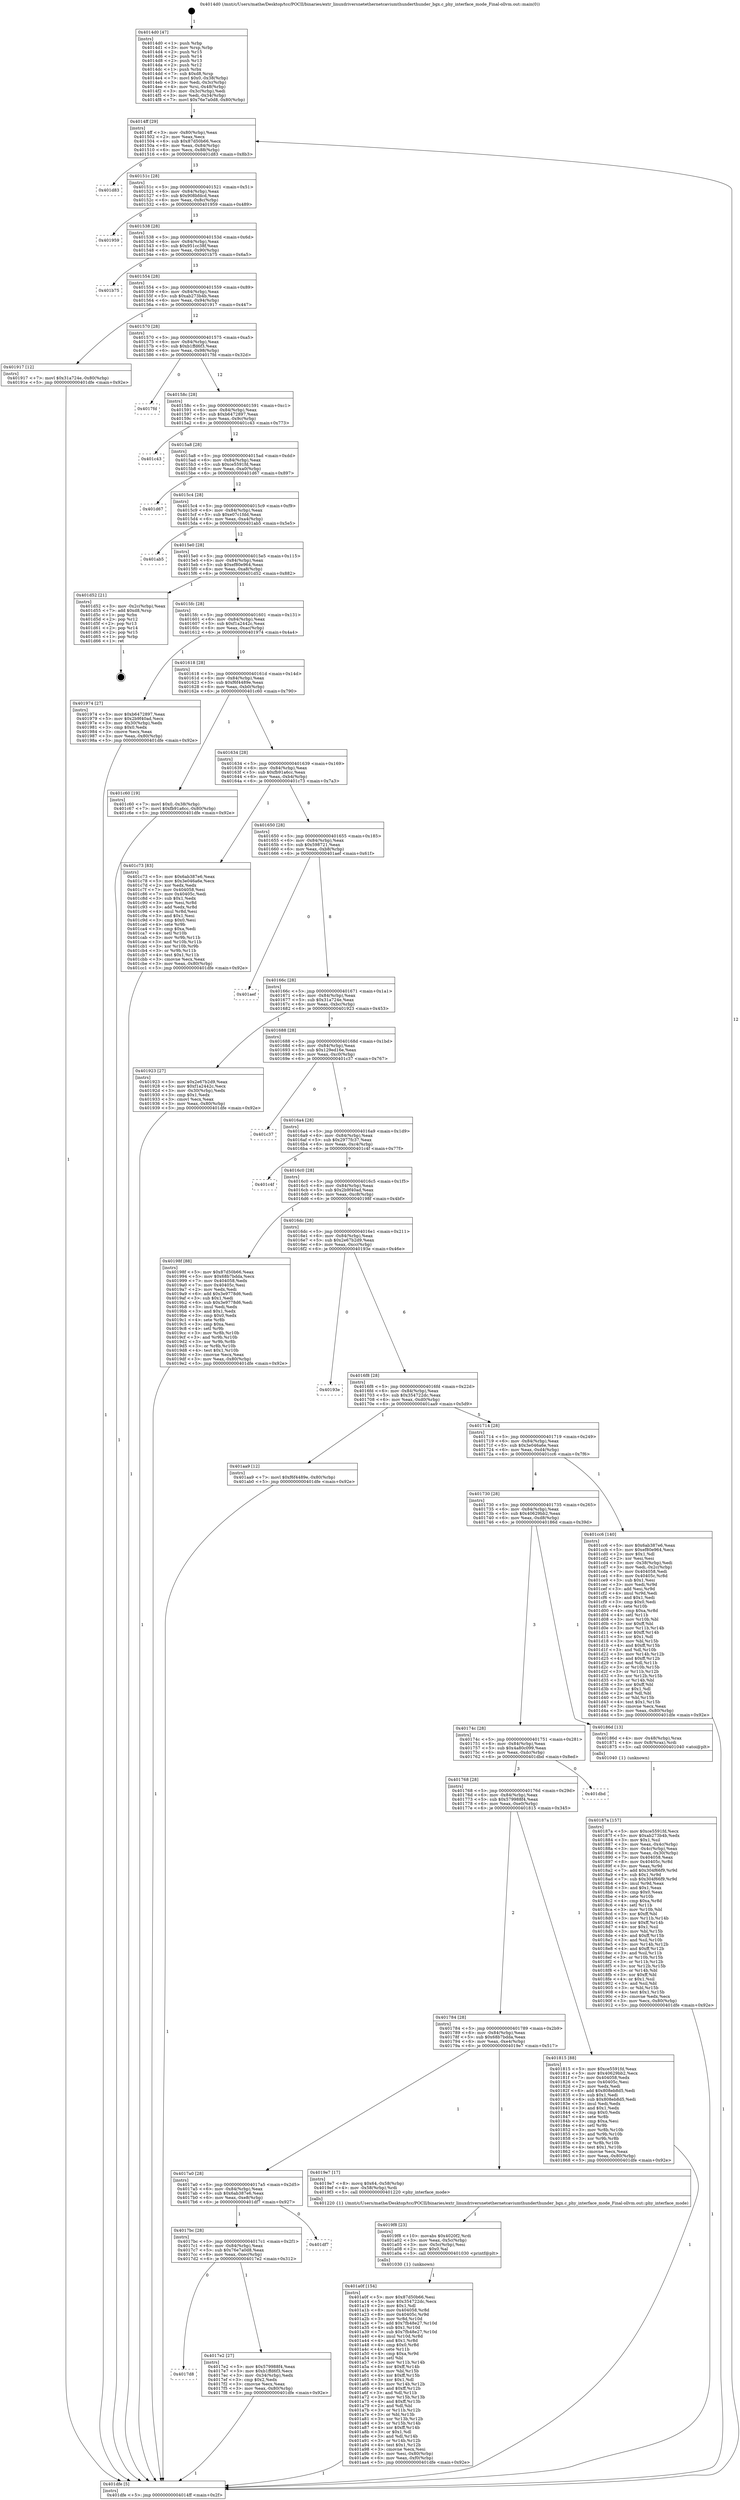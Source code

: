 digraph "0x4014d0" {
  label = "0x4014d0 (/mnt/c/Users/mathe/Desktop/tcc/POCII/binaries/extr_linuxdriversnetethernetcaviumthunderthunder_bgx.c_phy_interface_mode_Final-ollvm.out::main(0))"
  labelloc = "t"
  node[shape=record]

  Entry [label="",width=0.3,height=0.3,shape=circle,fillcolor=black,style=filled]
  "0x4014ff" [label="{
     0x4014ff [29]\l
     | [instrs]\l
     &nbsp;&nbsp;0x4014ff \<+3\>: mov -0x80(%rbp),%eax\l
     &nbsp;&nbsp;0x401502 \<+2\>: mov %eax,%ecx\l
     &nbsp;&nbsp;0x401504 \<+6\>: sub $0x87d50b66,%ecx\l
     &nbsp;&nbsp;0x40150a \<+6\>: mov %eax,-0x84(%rbp)\l
     &nbsp;&nbsp;0x401510 \<+6\>: mov %ecx,-0x88(%rbp)\l
     &nbsp;&nbsp;0x401516 \<+6\>: je 0000000000401d83 \<main+0x8b3\>\l
  }"]
  "0x401d83" [label="{
     0x401d83\l
  }", style=dashed]
  "0x40151c" [label="{
     0x40151c [28]\l
     | [instrs]\l
     &nbsp;&nbsp;0x40151c \<+5\>: jmp 0000000000401521 \<main+0x51\>\l
     &nbsp;&nbsp;0x401521 \<+6\>: mov -0x84(%rbp),%eax\l
     &nbsp;&nbsp;0x401527 \<+5\>: sub $0x908bfdcd,%eax\l
     &nbsp;&nbsp;0x40152c \<+6\>: mov %eax,-0x8c(%rbp)\l
     &nbsp;&nbsp;0x401532 \<+6\>: je 0000000000401959 \<main+0x489\>\l
  }"]
  Exit [label="",width=0.3,height=0.3,shape=circle,fillcolor=black,style=filled,peripheries=2]
  "0x401959" [label="{
     0x401959\l
  }", style=dashed]
  "0x401538" [label="{
     0x401538 [28]\l
     | [instrs]\l
     &nbsp;&nbsp;0x401538 \<+5\>: jmp 000000000040153d \<main+0x6d\>\l
     &nbsp;&nbsp;0x40153d \<+6\>: mov -0x84(%rbp),%eax\l
     &nbsp;&nbsp;0x401543 \<+5\>: sub $0x951cc38f,%eax\l
     &nbsp;&nbsp;0x401548 \<+6\>: mov %eax,-0x90(%rbp)\l
     &nbsp;&nbsp;0x40154e \<+6\>: je 0000000000401b75 \<main+0x6a5\>\l
  }"]
  "0x401a0f" [label="{
     0x401a0f [154]\l
     | [instrs]\l
     &nbsp;&nbsp;0x401a0f \<+5\>: mov $0x87d50b66,%esi\l
     &nbsp;&nbsp;0x401a14 \<+5\>: mov $0x354722dc,%ecx\l
     &nbsp;&nbsp;0x401a19 \<+2\>: mov $0x1,%dl\l
     &nbsp;&nbsp;0x401a1b \<+8\>: mov 0x404058,%r8d\l
     &nbsp;&nbsp;0x401a23 \<+8\>: mov 0x40405c,%r9d\l
     &nbsp;&nbsp;0x401a2b \<+3\>: mov %r8d,%r10d\l
     &nbsp;&nbsp;0x401a2e \<+7\>: add $0x7fb48e27,%r10d\l
     &nbsp;&nbsp;0x401a35 \<+4\>: sub $0x1,%r10d\l
     &nbsp;&nbsp;0x401a39 \<+7\>: sub $0x7fb48e27,%r10d\l
     &nbsp;&nbsp;0x401a40 \<+4\>: imul %r10d,%r8d\l
     &nbsp;&nbsp;0x401a44 \<+4\>: and $0x1,%r8d\l
     &nbsp;&nbsp;0x401a48 \<+4\>: cmp $0x0,%r8d\l
     &nbsp;&nbsp;0x401a4c \<+4\>: sete %r11b\l
     &nbsp;&nbsp;0x401a50 \<+4\>: cmp $0xa,%r9d\l
     &nbsp;&nbsp;0x401a54 \<+3\>: setl %bl\l
     &nbsp;&nbsp;0x401a57 \<+3\>: mov %r11b,%r14b\l
     &nbsp;&nbsp;0x401a5a \<+4\>: xor $0xff,%r14b\l
     &nbsp;&nbsp;0x401a5e \<+3\>: mov %bl,%r15b\l
     &nbsp;&nbsp;0x401a61 \<+4\>: xor $0xff,%r15b\l
     &nbsp;&nbsp;0x401a65 \<+3\>: xor $0x1,%dl\l
     &nbsp;&nbsp;0x401a68 \<+3\>: mov %r14b,%r12b\l
     &nbsp;&nbsp;0x401a6b \<+4\>: and $0xff,%r12b\l
     &nbsp;&nbsp;0x401a6f \<+3\>: and %dl,%r11b\l
     &nbsp;&nbsp;0x401a72 \<+3\>: mov %r15b,%r13b\l
     &nbsp;&nbsp;0x401a75 \<+4\>: and $0xff,%r13b\l
     &nbsp;&nbsp;0x401a79 \<+2\>: and %dl,%bl\l
     &nbsp;&nbsp;0x401a7b \<+3\>: or %r11b,%r12b\l
     &nbsp;&nbsp;0x401a7e \<+3\>: or %bl,%r13b\l
     &nbsp;&nbsp;0x401a81 \<+3\>: xor %r13b,%r12b\l
     &nbsp;&nbsp;0x401a84 \<+3\>: or %r15b,%r14b\l
     &nbsp;&nbsp;0x401a87 \<+4\>: xor $0xff,%r14b\l
     &nbsp;&nbsp;0x401a8b \<+3\>: or $0x1,%dl\l
     &nbsp;&nbsp;0x401a8e \<+3\>: and %dl,%r14b\l
     &nbsp;&nbsp;0x401a91 \<+3\>: or %r14b,%r12b\l
     &nbsp;&nbsp;0x401a94 \<+4\>: test $0x1,%r12b\l
     &nbsp;&nbsp;0x401a98 \<+3\>: cmovne %ecx,%esi\l
     &nbsp;&nbsp;0x401a9b \<+3\>: mov %esi,-0x80(%rbp)\l
     &nbsp;&nbsp;0x401a9e \<+6\>: mov %eax,-0xf0(%rbp)\l
     &nbsp;&nbsp;0x401aa4 \<+5\>: jmp 0000000000401dfe \<main+0x92e\>\l
  }"]
  "0x401b75" [label="{
     0x401b75\l
  }", style=dashed]
  "0x401554" [label="{
     0x401554 [28]\l
     | [instrs]\l
     &nbsp;&nbsp;0x401554 \<+5\>: jmp 0000000000401559 \<main+0x89\>\l
     &nbsp;&nbsp;0x401559 \<+6\>: mov -0x84(%rbp),%eax\l
     &nbsp;&nbsp;0x40155f \<+5\>: sub $0xab273b4b,%eax\l
     &nbsp;&nbsp;0x401564 \<+6\>: mov %eax,-0x94(%rbp)\l
     &nbsp;&nbsp;0x40156a \<+6\>: je 0000000000401917 \<main+0x447\>\l
  }"]
  "0x4019f8" [label="{
     0x4019f8 [23]\l
     | [instrs]\l
     &nbsp;&nbsp;0x4019f8 \<+10\>: movabs $0x4020f2,%rdi\l
     &nbsp;&nbsp;0x401a02 \<+3\>: mov %eax,-0x5c(%rbp)\l
     &nbsp;&nbsp;0x401a05 \<+3\>: mov -0x5c(%rbp),%esi\l
     &nbsp;&nbsp;0x401a08 \<+2\>: mov $0x0,%al\l
     &nbsp;&nbsp;0x401a0a \<+5\>: call 0000000000401030 \<printf@plt\>\l
     | [calls]\l
     &nbsp;&nbsp;0x401030 \{1\} (unknown)\l
  }"]
  "0x401917" [label="{
     0x401917 [12]\l
     | [instrs]\l
     &nbsp;&nbsp;0x401917 \<+7\>: movl $0x31a724e,-0x80(%rbp)\l
     &nbsp;&nbsp;0x40191e \<+5\>: jmp 0000000000401dfe \<main+0x92e\>\l
  }"]
  "0x401570" [label="{
     0x401570 [28]\l
     | [instrs]\l
     &nbsp;&nbsp;0x401570 \<+5\>: jmp 0000000000401575 \<main+0xa5\>\l
     &nbsp;&nbsp;0x401575 \<+6\>: mov -0x84(%rbp),%eax\l
     &nbsp;&nbsp;0x40157b \<+5\>: sub $0xb1ffd6f3,%eax\l
     &nbsp;&nbsp;0x401580 \<+6\>: mov %eax,-0x98(%rbp)\l
     &nbsp;&nbsp;0x401586 \<+6\>: je 00000000004017fd \<main+0x32d\>\l
  }"]
  "0x40187a" [label="{
     0x40187a [157]\l
     | [instrs]\l
     &nbsp;&nbsp;0x40187a \<+5\>: mov $0xce5591fd,%ecx\l
     &nbsp;&nbsp;0x40187f \<+5\>: mov $0xab273b4b,%edx\l
     &nbsp;&nbsp;0x401884 \<+3\>: mov $0x1,%sil\l
     &nbsp;&nbsp;0x401887 \<+3\>: mov %eax,-0x4c(%rbp)\l
     &nbsp;&nbsp;0x40188a \<+3\>: mov -0x4c(%rbp),%eax\l
     &nbsp;&nbsp;0x40188d \<+3\>: mov %eax,-0x30(%rbp)\l
     &nbsp;&nbsp;0x401890 \<+7\>: mov 0x404058,%eax\l
     &nbsp;&nbsp;0x401897 \<+8\>: mov 0x40405c,%r8d\l
     &nbsp;&nbsp;0x40189f \<+3\>: mov %eax,%r9d\l
     &nbsp;&nbsp;0x4018a2 \<+7\>: add $0x304f66f9,%r9d\l
     &nbsp;&nbsp;0x4018a9 \<+4\>: sub $0x1,%r9d\l
     &nbsp;&nbsp;0x4018ad \<+7\>: sub $0x304f66f9,%r9d\l
     &nbsp;&nbsp;0x4018b4 \<+4\>: imul %r9d,%eax\l
     &nbsp;&nbsp;0x4018b8 \<+3\>: and $0x1,%eax\l
     &nbsp;&nbsp;0x4018bb \<+3\>: cmp $0x0,%eax\l
     &nbsp;&nbsp;0x4018be \<+4\>: sete %r10b\l
     &nbsp;&nbsp;0x4018c2 \<+4\>: cmp $0xa,%r8d\l
     &nbsp;&nbsp;0x4018c6 \<+4\>: setl %r11b\l
     &nbsp;&nbsp;0x4018ca \<+3\>: mov %r10b,%bl\l
     &nbsp;&nbsp;0x4018cd \<+3\>: xor $0xff,%bl\l
     &nbsp;&nbsp;0x4018d0 \<+3\>: mov %r11b,%r14b\l
     &nbsp;&nbsp;0x4018d3 \<+4\>: xor $0xff,%r14b\l
     &nbsp;&nbsp;0x4018d7 \<+4\>: xor $0x1,%sil\l
     &nbsp;&nbsp;0x4018db \<+3\>: mov %bl,%r15b\l
     &nbsp;&nbsp;0x4018de \<+4\>: and $0xff,%r15b\l
     &nbsp;&nbsp;0x4018e2 \<+3\>: and %sil,%r10b\l
     &nbsp;&nbsp;0x4018e5 \<+3\>: mov %r14b,%r12b\l
     &nbsp;&nbsp;0x4018e8 \<+4\>: and $0xff,%r12b\l
     &nbsp;&nbsp;0x4018ec \<+3\>: and %sil,%r11b\l
     &nbsp;&nbsp;0x4018ef \<+3\>: or %r10b,%r15b\l
     &nbsp;&nbsp;0x4018f2 \<+3\>: or %r11b,%r12b\l
     &nbsp;&nbsp;0x4018f5 \<+3\>: xor %r12b,%r15b\l
     &nbsp;&nbsp;0x4018f8 \<+3\>: or %r14b,%bl\l
     &nbsp;&nbsp;0x4018fb \<+3\>: xor $0xff,%bl\l
     &nbsp;&nbsp;0x4018fe \<+4\>: or $0x1,%sil\l
     &nbsp;&nbsp;0x401902 \<+3\>: and %sil,%bl\l
     &nbsp;&nbsp;0x401905 \<+3\>: or %bl,%r15b\l
     &nbsp;&nbsp;0x401908 \<+4\>: test $0x1,%r15b\l
     &nbsp;&nbsp;0x40190c \<+3\>: cmovne %edx,%ecx\l
     &nbsp;&nbsp;0x40190f \<+3\>: mov %ecx,-0x80(%rbp)\l
     &nbsp;&nbsp;0x401912 \<+5\>: jmp 0000000000401dfe \<main+0x92e\>\l
  }"]
  "0x4017fd" [label="{
     0x4017fd\l
  }", style=dashed]
  "0x40158c" [label="{
     0x40158c [28]\l
     | [instrs]\l
     &nbsp;&nbsp;0x40158c \<+5\>: jmp 0000000000401591 \<main+0xc1\>\l
     &nbsp;&nbsp;0x401591 \<+6\>: mov -0x84(%rbp),%eax\l
     &nbsp;&nbsp;0x401597 \<+5\>: sub $0xb6472897,%eax\l
     &nbsp;&nbsp;0x40159c \<+6\>: mov %eax,-0x9c(%rbp)\l
     &nbsp;&nbsp;0x4015a2 \<+6\>: je 0000000000401c43 \<main+0x773\>\l
  }"]
  "0x4014d0" [label="{
     0x4014d0 [47]\l
     | [instrs]\l
     &nbsp;&nbsp;0x4014d0 \<+1\>: push %rbp\l
     &nbsp;&nbsp;0x4014d1 \<+3\>: mov %rsp,%rbp\l
     &nbsp;&nbsp;0x4014d4 \<+2\>: push %r15\l
     &nbsp;&nbsp;0x4014d6 \<+2\>: push %r14\l
     &nbsp;&nbsp;0x4014d8 \<+2\>: push %r13\l
     &nbsp;&nbsp;0x4014da \<+2\>: push %r12\l
     &nbsp;&nbsp;0x4014dc \<+1\>: push %rbx\l
     &nbsp;&nbsp;0x4014dd \<+7\>: sub $0xd8,%rsp\l
     &nbsp;&nbsp;0x4014e4 \<+7\>: movl $0x0,-0x38(%rbp)\l
     &nbsp;&nbsp;0x4014eb \<+3\>: mov %edi,-0x3c(%rbp)\l
     &nbsp;&nbsp;0x4014ee \<+4\>: mov %rsi,-0x48(%rbp)\l
     &nbsp;&nbsp;0x4014f2 \<+3\>: mov -0x3c(%rbp),%edi\l
     &nbsp;&nbsp;0x4014f5 \<+3\>: mov %edi,-0x34(%rbp)\l
     &nbsp;&nbsp;0x4014f8 \<+7\>: movl $0x76e7a0d8,-0x80(%rbp)\l
  }"]
  "0x401c43" [label="{
     0x401c43\l
  }", style=dashed]
  "0x4015a8" [label="{
     0x4015a8 [28]\l
     | [instrs]\l
     &nbsp;&nbsp;0x4015a8 \<+5\>: jmp 00000000004015ad \<main+0xdd\>\l
     &nbsp;&nbsp;0x4015ad \<+6\>: mov -0x84(%rbp),%eax\l
     &nbsp;&nbsp;0x4015b3 \<+5\>: sub $0xce5591fd,%eax\l
     &nbsp;&nbsp;0x4015b8 \<+6\>: mov %eax,-0xa0(%rbp)\l
     &nbsp;&nbsp;0x4015be \<+6\>: je 0000000000401d67 \<main+0x897\>\l
  }"]
  "0x401dfe" [label="{
     0x401dfe [5]\l
     | [instrs]\l
     &nbsp;&nbsp;0x401dfe \<+5\>: jmp 00000000004014ff \<main+0x2f\>\l
  }"]
  "0x401d67" [label="{
     0x401d67\l
  }", style=dashed]
  "0x4015c4" [label="{
     0x4015c4 [28]\l
     | [instrs]\l
     &nbsp;&nbsp;0x4015c4 \<+5\>: jmp 00000000004015c9 \<main+0xf9\>\l
     &nbsp;&nbsp;0x4015c9 \<+6\>: mov -0x84(%rbp),%eax\l
     &nbsp;&nbsp;0x4015cf \<+5\>: sub $0xe07c1fdd,%eax\l
     &nbsp;&nbsp;0x4015d4 \<+6\>: mov %eax,-0xa4(%rbp)\l
     &nbsp;&nbsp;0x4015da \<+6\>: je 0000000000401ab5 \<main+0x5e5\>\l
  }"]
  "0x4017d8" [label="{
     0x4017d8\l
  }", style=dashed]
  "0x401ab5" [label="{
     0x401ab5\l
  }", style=dashed]
  "0x4015e0" [label="{
     0x4015e0 [28]\l
     | [instrs]\l
     &nbsp;&nbsp;0x4015e0 \<+5\>: jmp 00000000004015e5 \<main+0x115\>\l
     &nbsp;&nbsp;0x4015e5 \<+6\>: mov -0x84(%rbp),%eax\l
     &nbsp;&nbsp;0x4015eb \<+5\>: sub $0xef80e964,%eax\l
     &nbsp;&nbsp;0x4015f0 \<+6\>: mov %eax,-0xa8(%rbp)\l
     &nbsp;&nbsp;0x4015f6 \<+6\>: je 0000000000401d52 \<main+0x882\>\l
  }"]
  "0x4017e2" [label="{
     0x4017e2 [27]\l
     | [instrs]\l
     &nbsp;&nbsp;0x4017e2 \<+5\>: mov $0x579988f4,%eax\l
     &nbsp;&nbsp;0x4017e7 \<+5\>: mov $0xb1ffd6f3,%ecx\l
     &nbsp;&nbsp;0x4017ec \<+3\>: mov -0x34(%rbp),%edx\l
     &nbsp;&nbsp;0x4017ef \<+3\>: cmp $0x2,%edx\l
     &nbsp;&nbsp;0x4017f2 \<+3\>: cmovne %ecx,%eax\l
     &nbsp;&nbsp;0x4017f5 \<+3\>: mov %eax,-0x80(%rbp)\l
     &nbsp;&nbsp;0x4017f8 \<+5\>: jmp 0000000000401dfe \<main+0x92e\>\l
  }"]
  "0x401d52" [label="{
     0x401d52 [21]\l
     | [instrs]\l
     &nbsp;&nbsp;0x401d52 \<+3\>: mov -0x2c(%rbp),%eax\l
     &nbsp;&nbsp;0x401d55 \<+7\>: add $0xd8,%rsp\l
     &nbsp;&nbsp;0x401d5c \<+1\>: pop %rbx\l
     &nbsp;&nbsp;0x401d5d \<+2\>: pop %r12\l
     &nbsp;&nbsp;0x401d5f \<+2\>: pop %r13\l
     &nbsp;&nbsp;0x401d61 \<+2\>: pop %r14\l
     &nbsp;&nbsp;0x401d63 \<+2\>: pop %r15\l
     &nbsp;&nbsp;0x401d65 \<+1\>: pop %rbp\l
     &nbsp;&nbsp;0x401d66 \<+1\>: ret\l
  }"]
  "0x4015fc" [label="{
     0x4015fc [28]\l
     | [instrs]\l
     &nbsp;&nbsp;0x4015fc \<+5\>: jmp 0000000000401601 \<main+0x131\>\l
     &nbsp;&nbsp;0x401601 \<+6\>: mov -0x84(%rbp),%eax\l
     &nbsp;&nbsp;0x401607 \<+5\>: sub $0xf1a2442c,%eax\l
     &nbsp;&nbsp;0x40160c \<+6\>: mov %eax,-0xac(%rbp)\l
     &nbsp;&nbsp;0x401612 \<+6\>: je 0000000000401974 \<main+0x4a4\>\l
  }"]
  "0x4017bc" [label="{
     0x4017bc [28]\l
     | [instrs]\l
     &nbsp;&nbsp;0x4017bc \<+5\>: jmp 00000000004017c1 \<main+0x2f1\>\l
     &nbsp;&nbsp;0x4017c1 \<+6\>: mov -0x84(%rbp),%eax\l
     &nbsp;&nbsp;0x4017c7 \<+5\>: sub $0x76e7a0d8,%eax\l
     &nbsp;&nbsp;0x4017cc \<+6\>: mov %eax,-0xec(%rbp)\l
     &nbsp;&nbsp;0x4017d2 \<+6\>: je 00000000004017e2 \<main+0x312\>\l
  }"]
  "0x401974" [label="{
     0x401974 [27]\l
     | [instrs]\l
     &nbsp;&nbsp;0x401974 \<+5\>: mov $0xb6472897,%eax\l
     &nbsp;&nbsp;0x401979 \<+5\>: mov $0x2b9f40ad,%ecx\l
     &nbsp;&nbsp;0x40197e \<+3\>: mov -0x30(%rbp),%edx\l
     &nbsp;&nbsp;0x401981 \<+3\>: cmp $0x0,%edx\l
     &nbsp;&nbsp;0x401984 \<+3\>: cmove %ecx,%eax\l
     &nbsp;&nbsp;0x401987 \<+3\>: mov %eax,-0x80(%rbp)\l
     &nbsp;&nbsp;0x40198a \<+5\>: jmp 0000000000401dfe \<main+0x92e\>\l
  }"]
  "0x401618" [label="{
     0x401618 [28]\l
     | [instrs]\l
     &nbsp;&nbsp;0x401618 \<+5\>: jmp 000000000040161d \<main+0x14d\>\l
     &nbsp;&nbsp;0x40161d \<+6\>: mov -0x84(%rbp),%eax\l
     &nbsp;&nbsp;0x401623 \<+5\>: sub $0xf6f4489e,%eax\l
     &nbsp;&nbsp;0x401628 \<+6\>: mov %eax,-0xb0(%rbp)\l
     &nbsp;&nbsp;0x40162e \<+6\>: je 0000000000401c60 \<main+0x790\>\l
  }"]
  "0x401df7" [label="{
     0x401df7\l
  }", style=dashed]
  "0x401c60" [label="{
     0x401c60 [19]\l
     | [instrs]\l
     &nbsp;&nbsp;0x401c60 \<+7\>: movl $0x0,-0x38(%rbp)\l
     &nbsp;&nbsp;0x401c67 \<+7\>: movl $0xfb91a6cc,-0x80(%rbp)\l
     &nbsp;&nbsp;0x401c6e \<+5\>: jmp 0000000000401dfe \<main+0x92e\>\l
  }"]
  "0x401634" [label="{
     0x401634 [28]\l
     | [instrs]\l
     &nbsp;&nbsp;0x401634 \<+5\>: jmp 0000000000401639 \<main+0x169\>\l
     &nbsp;&nbsp;0x401639 \<+6\>: mov -0x84(%rbp),%eax\l
     &nbsp;&nbsp;0x40163f \<+5\>: sub $0xfb91a6cc,%eax\l
     &nbsp;&nbsp;0x401644 \<+6\>: mov %eax,-0xb4(%rbp)\l
     &nbsp;&nbsp;0x40164a \<+6\>: je 0000000000401c73 \<main+0x7a3\>\l
  }"]
  "0x4017a0" [label="{
     0x4017a0 [28]\l
     | [instrs]\l
     &nbsp;&nbsp;0x4017a0 \<+5\>: jmp 00000000004017a5 \<main+0x2d5\>\l
     &nbsp;&nbsp;0x4017a5 \<+6\>: mov -0x84(%rbp),%eax\l
     &nbsp;&nbsp;0x4017ab \<+5\>: sub $0x6ab387e6,%eax\l
     &nbsp;&nbsp;0x4017b0 \<+6\>: mov %eax,-0xe8(%rbp)\l
     &nbsp;&nbsp;0x4017b6 \<+6\>: je 0000000000401df7 \<main+0x927\>\l
  }"]
  "0x401c73" [label="{
     0x401c73 [83]\l
     | [instrs]\l
     &nbsp;&nbsp;0x401c73 \<+5\>: mov $0x6ab387e6,%eax\l
     &nbsp;&nbsp;0x401c78 \<+5\>: mov $0x3e046a6e,%ecx\l
     &nbsp;&nbsp;0x401c7d \<+2\>: xor %edx,%edx\l
     &nbsp;&nbsp;0x401c7f \<+7\>: mov 0x404058,%esi\l
     &nbsp;&nbsp;0x401c86 \<+7\>: mov 0x40405c,%edi\l
     &nbsp;&nbsp;0x401c8d \<+3\>: sub $0x1,%edx\l
     &nbsp;&nbsp;0x401c90 \<+3\>: mov %esi,%r8d\l
     &nbsp;&nbsp;0x401c93 \<+3\>: add %edx,%r8d\l
     &nbsp;&nbsp;0x401c96 \<+4\>: imul %r8d,%esi\l
     &nbsp;&nbsp;0x401c9a \<+3\>: and $0x1,%esi\l
     &nbsp;&nbsp;0x401c9d \<+3\>: cmp $0x0,%esi\l
     &nbsp;&nbsp;0x401ca0 \<+4\>: sete %r9b\l
     &nbsp;&nbsp;0x401ca4 \<+3\>: cmp $0xa,%edi\l
     &nbsp;&nbsp;0x401ca7 \<+4\>: setl %r10b\l
     &nbsp;&nbsp;0x401cab \<+3\>: mov %r9b,%r11b\l
     &nbsp;&nbsp;0x401cae \<+3\>: and %r10b,%r11b\l
     &nbsp;&nbsp;0x401cb1 \<+3\>: xor %r10b,%r9b\l
     &nbsp;&nbsp;0x401cb4 \<+3\>: or %r9b,%r11b\l
     &nbsp;&nbsp;0x401cb7 \<+4\>: test $0x1,%r11b\l
     &nbsp;&nbsp;0x401cbb \<+3\>: cmovne %ecx,%eax\l
     &nbsp;&nbsp;0x401cbe \<+3\>: mov %eax,-0x80(%rbp)\l
     &nbsp;&nbsp;0x401cc1 \<+5\>: jmp 0000000000401dfe \<main+0x92e\>\l
  }"]
  "0x401650" [label="{
     0x401650 [28]\l
     | [instrs]\l
     &nbsp;&nbsp;0x401650 \<+5\>: jmp 0000000000401655 \<main+0x185\>\l
     &nbsp;&nbsp;0x401655 \<+6\>: mov -0x84(%rbp),%eax\l
     &nbsp;&nbsp;0x40165b \<+5\>: sub $0x598721,%eax\l
     &nbsp;&nbsp;0x401660 \<+6\>: mov %eax,-0xb8(%rbp)\l
     &nbsp;&nbsp;0x401666 \<+6\>: je 0000000000401aef \<main+0x61f\>\l
  }"]
  "0x4019e7" [label="{
     0x4019e7 [17]\l
     | [instrs]\l
     &nbsp;&nbsp;0x4019e7 \<+8\>: movq $0x64,-0x58(%rbp)\l
     &nbsp;&nbsp;0x4019ef \<+4\>: mov -0x58(%rbp),%rdi\l
     &nbsp;&nbsp;0x4019f3 \<+5\>: call 0000000000401220 \<phy_interface_mode\>\l
     | [calls]\l
     &nbsp;&nbsp;0x401220 \{1\} (/mnt/c/Users/mathe/Desktop/tcc/POCII/binaries/extr_linuxdriversnetethernetcaviumthunderthunder_bgx.c_phy_interface_mode_Final-ollvm.out::phy_interface_mode)\l
  }"]
  "0x401aef" [label="{
     0x401aef\l
  }", style=dashed]
  "0x40166c" [label="{
     0x40166c [28]\l
     | [instrs]\l
     &nbsp;&nbsp;0x40166c \<+5\>: jmp 0000000000401671 \<main+0x1a1\>\l
     &nbsp;&nbsp;0x401671 \<+6\>: mov -0x84(%rbp),%eax\l
     &nbsp;&nbsp;0x401677 \<+5\>: sub $0x31a724e,%eax\l
     &nbsp;&nbsp;0x40167c \<+6\>: mov %eax,-0xbc(%rbp)\l
     &nbsp;&nbsp;0x401682 \<+6\>: je 0000000000401923 \<main+0x453\>\l
  }"]
  "0x401784" [label="{
     0x401784 [28]\l
     | [instrs]\l
     &nbsp;&nbsp;0x401784 \<+5\>: jmp 0000000000401789 \<main+0x2b9\>\l
     &nbsp;&nbsp;0x401789 \<+6\>: mov -0x84(%rbp),%eax\l
     &nbsp;&nbsp;0x40178f \<+5\>: sub $0x68b7bdda,%eax\l
     &nbsp;&nbsp;0x401794 \<+6\>: mov %eax,-0xe4(%rbp)\l
     &nbsp;&nbsp;0x40179a \<+6\>: je 00000000004019e7 \<main+0x517\>\l
  }"]
  "0x401923" [label="{
     0x401923 [27]\l
     | [instrs]\l
     &nbsp;&nbsp;0x401923 \<+5\>: mov $0x2e67b2d9,%eax\l
     &nbsp;&nbsp;0x401928 \<+5\>: mov $0xf1a2442c,%ecx\l
     &nbsp;&nbsp;0x40192d \<+3\>: mov -0x30(%rbp),%edx\l
     &nbsp;&nbsp;0x401930 \<+3\>: cmp $0x1,%edx\l
     &nbsp;&nbsp;0x401933 \<+3\>: cmovl %ecx,%eax\l
     &nbsp;&nbsp;0x401936 \<+3\>: mov %eax,-0x80(%rbp)\l
     &nbsp;&nbsp;0x401939 \<+5\>: jmp 0000000000401dfe \<main+0x92e\>\l
  }"]
  "0x401688" [label="{
     0x401688 [28]\l
     | [instrs]\l
     &nbsp;&nbsp;0x401688 \<+5\>: jmp 000000000040168d \<main+0x1bd\>\l
     &nbsp;&nbsp;0x40168d \<+6\>: mov -0x84(%rbp),%eax\l
     &nbsp;&nbsp;0x401693 \<+5\>: sub $0x129ed16e,%eax\l
     &nbsp;&nbsp;0x401698 \<+6\>: mov %eax,-0xc0(%rbp)\l
     &nbsp;&nbsp;0x40169e \<+6\>: je 0000000000401c37 \<main+0x767\>\l
  }"]
  "0x401815" [label="{
     0x401815 [88]\l
     | [instrs]\l
     &nbsp;&nbsp;0x401815 \<+5\>: mov $0xce5591fd,%eax\l
     &nbsp;&nbsp;0x40181a \<+5\>: mov $0x40629bb2,%ecx\l
     &nbsp;&nbsp;0x40181f \<+7\>: mov 0x404058,%edx\l
     &nbsp;&nbsp;0x401826 \<+7\>: mov 0x40405c,%esi\l
     &nbsp;&nbsp;0x40182d \<+2\>: mov %edx,%edi\l
     &nbsp;&nbsp;0x40182f \<+6\>: add $0x808eb8d5,%edi\l
     &nbsp;&nbsp;0x401835 \<+3\>: sub $0x1,%edi\l
     &nbsp;&nbsp;0x401838 \<+6\>: sub $0x808eb8d5,%edi\l
     &nbsp;&nbsp;0x40183e \<+3\>: imul %edi,%edx\l
     &nbsp;&nbsp;0x401841 \<+3\>: and $0x1,%edx\l
     &nbsp;&nbsp;0x401844 \<+3\>: cmp $0x0,%edx\l
     &nbsp;&nbsp;0x401847 \<+4\>: sete %r8b\l
     &nbsp;&nbsp;0x40184b \<+3\>: cmp $0xa,%esi\l
     &nbsp;&nbsp;0x40184e \<+4\>: setl %r9b\l
     &nbsp;&nbsp;0x401852 \<+3\>: mov %r8b,%r10b\l
     &nbsp;&nbsp;0x401855 \<+3\>: and %r9b,%r10b\l
     &nbsp;&nbsp;0x401858 \<+3\>: xor %r9b,%r8b\l
     &nbsp;&nbsp;0x40185b \<+3\>: or %r8b,%r10b\l
     &nbsp;&nbsp;0x40185e \<+4\>: test $0x1,%r10b\l
     &nbsp;&nbsp;0x401862 \<+3\>: cmovne %ecx,%eax\l
     &nbsp;&nbsp;0x401865 \<+3\>: mov %eax,-0x80(%rbp)\l
     &nbsp;&nbsp;0x401868 \<+5\>: jmp 0000000000401dfe \<main+0x92e\>\l
  }"]
  "0x401c37" [label="{
     0x401c37\l
  }", style=dashed]
  "0x4016a4" [label="{
     0x4016a4 [28]\l
     | [instrs]\l
     &nbsp;&nbsp;0x4016a4 \<+5\>: jmp 00000000004016a9 \<main+0x1d9\>\l
     &nbsp;&nbsp;0x4016a9 \<+6\>: mov -0x84(%rbp),%eax\l
     &nbsp;&nbsp;0x4016af \<+5\>: sub $0x2977fc37,%eax\l
     &nbsp;&nbsp;0x4016b4 \<+6\>: mov %eax,-0xc4(%rbp)\l
     &nbsp;&nbsp;0x4016ba \<+6\>: je 0000000000401c4f \<main+0x77f\>\l
  }"]
  "0x401768" [label="{
     0x401768 [28]\l
     | [instrs]\l
     &nbsp;&nbsp;0x401768 \<+5\>: jmp 000000000040176d \<main+0x29d\>\l
     &nbsp;&nbsp;0x40176d \<+6\>: mov -0x84(%rbp),%eax\l
     &nbsp;&nbsp;0x401773 \<+5\>: sub $0x579988f4,%eax\l
     &nbsp;&nbsp;0x401778 \<+6\>: mov %eax,-0xe0(%rbp)\l
     &nbsp;&nbsp;0x40177e \<+6\>: je 0000000000401815 \<main+0x345\>\l
  }"]
  "0x401c4f" [label="{
     0x401c4f\l
  }", style=dashed]
  "0x4016c0" [label="{
     0x4016c0 [28]\l
     | [instrs]\l
     &nbsp;&nbsp;0x4016c0 \<+5\>: jmp 00000000004016c5 \<main+0x1f5\>\l
     &nbsp;&nbsp;0x4016c5 \<+6\>: mov -0x84(%rbp),%eax\l
     &nbsp;&nbsp;0x4016cb \<+5\>: sub $0x2b9f40ad,%eax\l
     &nbsp;&nbsp;0x4016d0 \<+6\>: mov %eax,-0xc8(%rbp)\l
     &nbsp;&nbsp;0x4016d6 \<+6\>: je 000000000040198f \<main+0x4bf\>\l
  }"]
  "0x401dbd" [label="{
     0x401dbd\l
  }", style=dashed]
  "0x40198f" [label="{
     0x40198f [88]\l
     | [instrs]\l
     &nbsp;&nbsp;0x40198f \<+5\>: mov $0x87d50b66,%eax\l
     &nbsp;&nbsp;0x401994 \<+5\>: mov $0x68b7bdda,%ecx\l
     &nbsp;&nbsp;0x401999 \<+7\>: mov 0x404058,%edx\l
     &nbsp;&nbsp;0x4019a0 \<+7\>: mov 0x40405c,%esi\l
     &nbsp;&nbsp;0x4019a7 \<+2\>: mov %edx,%edi\l
     &nbsp;&nbsp;0x4019a9 \<+6\>: add $0x3e9778d6,%edi\l
     &nbsp;&nbsp;0x4019af \<+3\>: sub $0x1,%edi\l
     &nbsp;&nbsp;0x4019b2 \<+6\>: sub $0x3e9778d6,%edi\l
     &nbsp;&nbsp;0x4019b8 \<+3\>: imul %edi,%edx\l
     &nbsp;&nbsp;0x4019bb \<+3\>: and $0x1,%edx\l
     &nbsp;&nbsp;0x4019be \<+3\>: cmp $0x0,%edx\l
     &nbsp;&nbsp;0x4019c1 \<+4\>: sete %r8b\l
     &nbsp;&nbsp;0x4019c5 \<+3\>: cmp $0xa,%esi\l
     &nbsp;&nbsp;0x4019c8 \<+4\>: setl %r9b\l
     &nbsp;&nbsp;0x4019cc \<+3\>: mov %r8b,%r10b\l
     &nbsp;&nbsp;0x4019cf \<+3\>: and %r9b,%r10b\l
     &nbsp;&nbsp;0x4019d2 \<+3\>: xor %r9b,%r8b\l
     &nbsp;&nbsp;0x4019d5 \<+3\>: or %r8b,%r10b\l
     &nbsp;&nbsp;0x4019d8 \<+4\>: test $0x1,%r10b\l
     &nbsp;&nbsp;0x4019dc \<+3\>: cmovne %ecx,%eax\l
     &nbsp;&nbsp;0x4019df \<+3\>: mov %eax,-0x80(%rbp)\l
     &nbsp;&nbsp;0x4019e2 \<+5\>: jmp 0000000000401dfe \<main+0x92e\>\l
  }"]
  "0x4016dc" [label="{
     0x4016dc [28]\l
     | [instrs]\l
     &nbsp;&nbsp;0x4016dc \<+5\>: jmp 00000000004016e1 \<main+0x211\>\l
     &nbsp;&nbsp;0x4016e1 \<+6\>: mov -0x84(%rbp),%eax\l
     &nbsp;&nbsp;0x4016e7 \<+5\>: sub $0x2e67b2d9,%eax\l
     &nbsp;&nbsp;0x4016ec \<+6\>: mov %eax,-0xcc(%rbp)\l
     &nbsp;&nbsp;0x4016f2 \<+6\>: je 000000000040193e \<main+0x46e\>\l
  }"]
  "0x40174c" [label="{
     0x40174c [28]\l
     | [instrs]\l
     &nbsp;&nbsp;0x40174c \<+5\>: jmp 0000000000401751 \<main+0x281\>\l
     &nbsp;&nbsp;0x401751 \<+6\>: mov -0x84(%rbp),%eax\l
     &nbsp;&nbsp;0x401757 \<+5\>: sub $0x4a80c099,%eax\l
     &nbsp;&nbsp;0x40175c \<+6\>: mov %eax,-0xdc(%rbp)\l
     &nbsp;&nbsp;0x401762 \<+6\>: je 0000000000401dbd \<main+0x8ed\>\l
  }"]
  "0x40193e" [label="{
     0x40193e\l
  }", style=dashed]
  "0x4016f8" [label="{
     0x4016f8 [28]\l
     | [instrs]\l
     &nbsp;&nbsp;0x4016f8 \<+5\>: jmp 00000000004016fd \<main+0x22d\>\l
     &nbsp;&nbsp;0x4016fd \<+6\>: mov -0x84(%rbp),%eax\l
     &nbsp;&nbsp;0x401703 \<+5\>: sub $0x354722dc,%eax\l
     &nbsp;&nbsp;0x401708 \<+6\>: mov %eax,-0xd0(%rbp)\l
     &nbsp;&nbsp;0x40170e \<+6\>: je 0000000000401aa9 \<main+0x5d9\>\l
  }"]
  "0x40186d" [label="{
     0x40186d [13]\l
     | [instrs]\l
     &nbsp;&nbsp;0x40186d \<+4\>: mov -0x48(%rbp),%rax\l
     &nbsp;&nbsp;0x401871 \<+4\>: mov 0x8(%rax),%rdi\l
     &nbsp;&nbsp;0x401875 \<+5\>: call 0000000000401040 \<atoi@plt\>\l
     | [calls]\l
     &nbsp;&nbsp;0x401040 \{1\} (unknown)\l
  }"]
  "0x401aa9" [label="{
     0x401aa9 [12]\l
     | [instrs]\l
     &nbsp;&nbsp;0x401aa9 \<+7\>: movl $0xf6f4489e,-0x80(%rbp)\l
     &nbsp;&nbsp;0x401ab0 \<+5\>: jmp 0000000000401dfe \<main+0x92e\>\l
  }"]
  "0x401714" [label="{
     0x401714 [28]\l
     | [instrs]\l
     &nbsp;&nbsp;0x401714 \<+5\>: jmp 0000000000401719 \<main+0x249\>\l
     &nbsp;&nbsp;0x401719 \<+6\>: mov -0x84(%rbp),%eax\l
     &nbsp;&nbsp;0x40171f \<+5\>: sub $0x3e046a6e,%eax\l
     &nbsp;&nbsp;0x401724 \<+6\>: mov %eax,-0xd4(%rbp)\l
     &nbsp;&nbsp;0x40172a \<+6\>: je 0000000000401cc6 \<main+0x7f6\>\l
  }"]
  "0x401730" [label="{
     0x401730 [28]\l
     | [instrs]\l
     &nbsp;&nbsp;0x401730 \<+5\>: jmp 0000000000401735 \<main+0x265\>\l
     &nbsp;&nbsp;0x401735 \<+6\>: mov -0x84(%rbp),%eax\l
     &nbsp;&nbsp;0x40173b \<+5\>: sub $0x40629bb2,%eax\l
     &nbsp;&nbsp;0x401740 \<+6\>: mov %eax,-0xd8(%rbp)\l
     &nbsp;&nbsp;0x401746 \<+6\>: je 000000000040186d \<main+0x39d\>\l
  }"]
  "0x401cc6" [label="{
     0x401cc6 [140]\l
     | [instrs]\l
     &nbsp;&nbsp;0x401cc6 \<+5\>: mov $0x6ab387e6,%eax\l
     &nbsp;&nbsp;0x401ccb \<+5\>: mov $0xef80e964,%ecx\l
     &nbsp;&nbsp;0x401cd0 \<+2\>: mov $0x1,%dl\l
     &nbsp;&nbsp;0x401cd2 \<+2\>: xor %esi,%esi\l
     &nbsp;&nbsp;0x401cd4 \<+3\>: mov -0x38(%rbp),%edi\l
     &nbsp;&nbsp;0x401cd7 \<+3\>: mov %edi,-0x2c(%rbp)\l
     &nbsp;&nbsp;0x401cda \<+7\>: mov 0x404058,%edi\l
     &nbsp;&nbsp;0x401ce1 \<+8\>: mov 0x40405c,%r8d\l
     &nbsp;&nbsp;0x401ce9 \<+3\>: sub $0x1,%esi\l
     &nbsp;&nbsp;0x401cec \<+3\>: mov %edi,%r9d\l
     &nbsp;&nbsp;0x401cef \<+3\>: add %esi,%r9d\l
     &nbsp;&nbsp;0x401cf2 \<+4\>: imul %r9d,%edi\l
     &nbsp;&nbsp;0x401cf6 \<+3\>: and $0x1,%edi\l
     &nbsp;&nbsp;0x401cf9 \<+3\>: cmp $0x0,%edi\l
     &nbsp;&nbsp;0x401cfc \<+4\>: sete %r10b\l
     &nbsp;&nbsp;0x401d00 \<+4\>: cmp $0xa,%r8d\l
     &nbsp;&nbsp;0x401d04 \<+4\>: setl %r11b\l
     &nbsp;&nbsp;0x401d08 \<+3\>: mov %r10b,%bl\l
     &nbsp;&nbsp;0x401d0b \<+3\>: xor $0xff,%bl\l
     &nbsp;&nbsp;0x401d0e \<+3\>: mov %r11b,%r14b\l
     &nbsp;&nbsp;0x401d11 \<+4\>: xor $0xff,%r14b\l
     &nbsp;&nbsp;0x401d15 \<+3\>: xor $0x1,%dl\l
     &nbsp;&nbsp;0x401d18 \<+3\>: mov %bl,%r15b\l
     &nbsp;&nbsp;0x401d1b \<+4\>: and $0xff,%r15b\l
     &nbsp;&nbsp;0x401d1f \<+3\>: and %dl,%r10b\l
     &nbsp;&nbsp;0x401d22 \<+3\>: mov %r14b,%r12b\l
     &nbsp;&nbsp;0x401d25 \<+4\>: and $0xff,%r12b\l
     &nbsp;&nbsp;0x401d29 \<+3\>: and %dl,%r11b\l
     &nbsp;&nbsp;0x401d2c \<+3\>: or %r10b,%r15b\l
     &nbsp;&nbsp;0x401d2f \<+3\>: or %r11b,%r12b\l
     &nbsp;&nbsp;0x401d32 \<+3\>: xor %r12b,%r15b\l
     &nbsp;&nbsp;0x401d35 \<+3\>: or %r14b,%bl\l
     &nbsp;&nbsp;0x401d38 \<+3\>: xor $0xff,%bl\l
     &nbsp;&nbsp;0x401d3b \<+3\>: or $0x1,%dl\l
     &nbsp;&nbsp;0x401d3e \<+2\>: and %dl,%bl\l
     &nbsp;&nbsp;0x401d40 \<+3\>: or %bl,%r15b\l
     &nbsp;&nbsp;0x401d43 \<+4\>: test $0x1,%r15b\l
     &nbsp;&nbsp;0x401d47 \<+3\>: cmovne %ecx,%eax\l
     &nbsp;&nbsp;0x401d4a \<+3\>: mov %eax,-0x80(%rbp)\l
     &nbsp;&nbsp;0x401d4d \<+5\>: jmp 0000000000401dfe \<main+0x92e\>\l
  }"]
  Entry -> "0x4014d0" [label=" 1"]
  "0x4014ff" -> "0x401d83" [label=" 0"]
  "0x4014ff" -> "0x40151c" [label=" 13"]
  "0x401d52" -> Exit [label=" 1"]
  "0x40151c" -> "0x401959" [label=" 0"]
  "0x40151c" -> "0x401538" [label=" 13"]
  "0x401cc6" -> "0x401dfe" [label=" 1"]
  "0x401538" -> "0x401b75" [label=" 0"]
  "0x401538" -> "0x401554" [label=" 13"]
  "0x401c73" -> "0x401dfe" [label=" 1"]
  "0x401554" -> "0x401917" [label=" 1"]
  "0x401554" -> "0x401570" [label=" 12"]
  "0x401c60" -> "0x401dfe" [label=" 1"]
  "0x401570" -> "0x4017fd" [label=" 0"]
  "0x401570" -> "0x40158c" [label=" 12"]
  "0x401aa9" -> "0x401dfe" [label=" 1"]
  "0x40158c" -> "0x401c43" [label=" 0"]
  "0x40158c" -> "0x4015a8" [label=" 12"]
  "0x401a0f" -> "0x401dfe" [label=" 1"]
  "0x4015a8" -> "0x401d67" [label=" 0"]
  "0x4015a8" -> "0x4015c4" [label=" 12"]
  "0x4019f8" -> "0x401a0f" [label=" 1"]
  "0x4015c4" -> "0x401ab5" [label=" 0"]
  "0x4015c4" -> "0x4015e0" [label=" 12"]
  "0x4019e7" -> "0x4019f8" [label=" 1"]
  "0x4015e0" -> "0x401d52" [label=" 1"]
  "0x4015e0" -> "0x4015fc" [label=" 11"]
  "0x40198f" -> "0x401dfe" [label=" 1"]
  "0x4015fc" -> "0x401974" [label=" 1"]
  "0x4015fc" -> "0x401618" [label=" 10"]
  "0x401923" -> "0x401dfe" [label=" 1"]
  "0x401618" -> "0x401c60" [label=" 1"]
  "0x401618" -> "0x401634" [label=" 9"]
  "0x401917" -> "0x401dfe" [label=" 1"]
  "0x401634" -> "0x401c73" [label=" 1"]
  "0x401634" -> "0x401650" [label=" 8"]
  "0x40186d" -> "0x40187a" [label=" 1"]
  "0x401650" -> "0x401aef" [label=" 0"]
  "0x401650" -> "0x40166c" [label=" 8"]
  "0x401815" -> "0x401dfe" [label=" 1"]
  "0x40166c" -> "0x401923" [label=" 1"]
  "0x40166c" -> "0x401688" [label=" 7"]
  "0x4014d0" -> "0x4014ff" [label=" 1"]
  "0x401688" -> "0x401c37" [label=" 0"]
  "0x401688" -> "0x4016a4" [label=" 7"]
  "0x4017e2" -> "0x401dfe" [label=" 1"]
  "0x4016a4" -> "0x401c4f" [label=" 0"]
  "0x4016a4" -> "0x4016c0" [label=" 7"]
  "0x4017bc" -> "0x4017e2" [label=" 1"]
  "0x4016c0" -> "0x40198f" [label=" 1"]
  "0x4016c0" -> "0x4016dc" [label=" 6"]
  "0x401974" -> "0x401dfe" [label=" 1"]
  "0x4016dc" -> "0x40193e" [label=" 0"]
  "0x4016dc" -> "0x4016f8" [label=" 6"]
  "0x4017a0" -> "0x401df7" [label=" 0"]
  "0x4016f8" -> "0x401aa9" [label=" 1"]
  "0x4016f8" -> "0x401714" [label=" 5"]
  "0x40187a" -> "0x401dfe" [label=" 1"]
  "0x401714" -> "0x401cc6" [label=" 1"]
  "0x401714" -> "0x401730" [label=" 4"]
  "0x401784" -> "0x4017a0" [label=" 1"]
  "0x401730" -> "0x40186d" [label=" 1"]
  "0x401730" -> "0x40174c" [label=" 3"]
  "0x4017a0" -> "0x4017bc" [label=" 1"]
  "0x40174c" -> "0x401dbd" [label=" 0"]
  "0x40174c" -> "0x401768" [label=" 3"]
  "0x4017bc" -> "0x4017d8" [label=" 0"]
  "0x401768" -> "0x401815" [label=" 1"]
  "0x401768" -> "0x401784" [label=" 2"]
  "0x401dfe" -> "0x4014ff" [label=" 12"]
  "0x401784" -> "0x4019e7" [label=" 1"]
}
